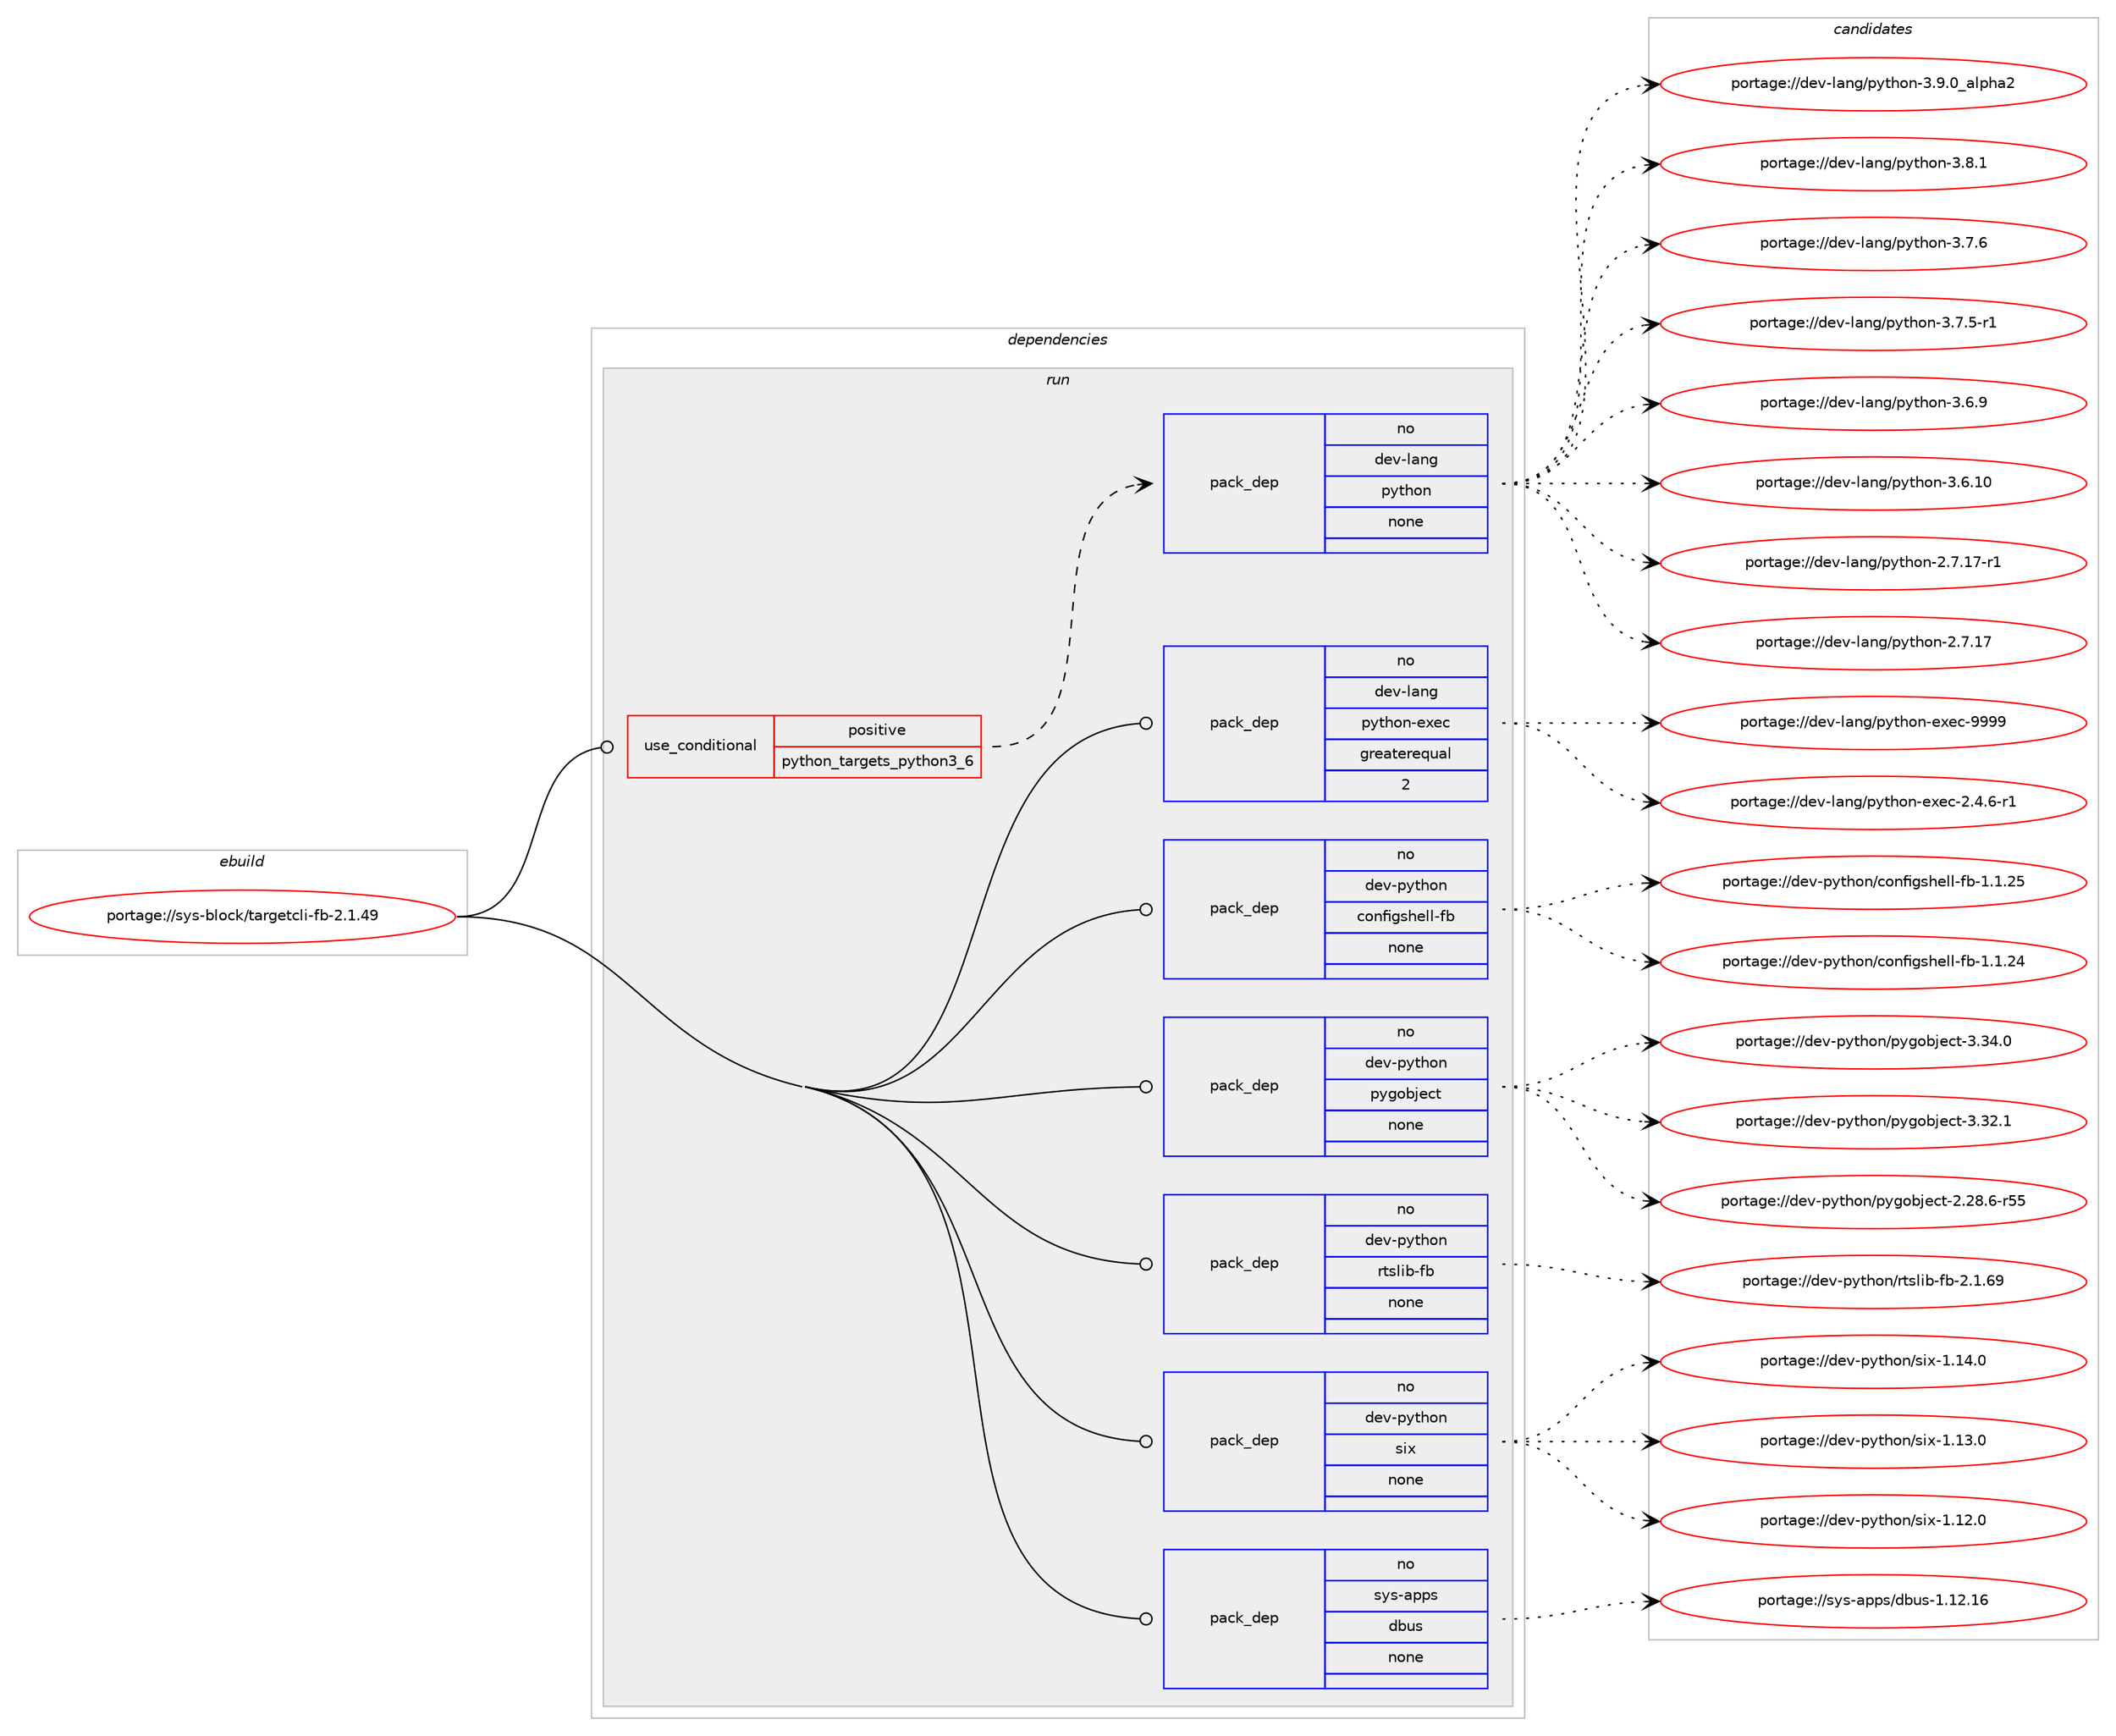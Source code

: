 digraph prolog {

# *************
# Graph options
# *************

newrank=true;
concentrate=true;
compound=true;
graph [rankdir=LR,fontname=Helvetica,fontsize=10,ranksep=1.5];#, ranksep=2.5, nodesep=0.2];
edge  [arrowhead=vee];
node  [fontname=Helvetica,fontsize=10];

# **********
# The ebuild
# **********

subgraph cluster_leftcol {
color=gray;
rank=same;
label=<<i>ebuild</i>>;
id [label="portage://sys-block/targetcli-fb-2.1.49", color=red, width=4, href="../sys-block/targetcli-fb-2.1.49.svg"];
}

# ****************
# The dependencies
# ****************

subgraph cluster_midcol {
color=gray;
label=<<i>dependencies</i>>;
subgraph cluster_compile {
fillcolor="#eeeeee";
style=filled;
label=<<i>compile</i>>;
}
subgraph cluster_compileandrun {
fillcolor="#eeeeee";
style=filled;
label=<<i>compile and run</i>>;
}
subgraph cluster_run {
fillcolor="#eeeeee";
style=filled;
label=<<i>run</i>>;
subgraph cond11721 {
dependency57754 [label=<<TABLE BORDER="0" CELLBORDER="1" CELLSPACING="0" CELLPADDING="4"><TR><TD ROWSPAN="3" CELLPADDING="10">use_conditional</TD></TR><TR><TD>positive</TD></TR><TR><TD>python_targets_python3_6</TD></TR></TABLE>>, shape=none, color=red];
subgraph pack44818 {
dependency57755 [label=<<TABLE BORDER="0" CELLBORDER="1" CELLSPACING="0" CELLPADDING="4" WIDTH="220"><TR><TD ROWSPAN="6" CELLPADDING="30">pack_dep</TD></TR><TR><TD WIDTH="110">no</TD></TR><TR><TD>dev-lang</TD></TR><TR><TD>python</TD></TR><TR><TD>none</TD></TR><TR><TD></TD></TR></TABLE>>, shape=none, color=blue];
}
dependency57754:e -> dependency57755:w [weight=20,style="dashed",arrowhead="vee"];
}
id:e -> dependency57754:w [weight=20,style="solid",arrowhead="odot"];
subgraph pack44819 {
dependency57756 [label=<<TABLE BORDER="0" CELLBORDER="1" CELLSPACING="0" CELLPADDING="4" WIDTH="220"><TR><TD ROWSPAN="6" CELLPADDING="30">pack_dep</TD></TR><TR><TD WIDTH="110">no</TD></TR><TR><TD>dev-lang</TD></TR><TR><TD>python-exec</TD></TR><TR><TD>greaterequal</TD></TR><TR><TD>2</TD></TR></TABLE>>, shape=none, color=blue];
}
id:e -> dependency57756:w [weight=20,style="solid",arrowhead="odot"];
subgraph pack44820 {
dependency57757 [label=<<TABLE BORDER="0" CELLBORDER="1" CELLSPACING="0" CELLPADDING="4" WIDTH="220"><TR><TD ROWSPAN="6" CELLPADDING="30">pack_dep</TD></TR><TR><TD WIDTH="110">no</TD></TR><TR><TD>dev-python</TD></TR><TR><TD>configshell-fb</TD></TR><TR><TD>none</TD></TR><TR><TD></TD></TR></TABLE>>, shape=none, color=blue];
}
id:e -> dependency57757:w [weight=20,style="solid",arrowhead="odot"];
subgraph pack44821 {
dependency57758 [label=<<TABLE BORDER="0" CELLBORDER="1" CELLSPACING="0" CELLPADDING="4" WIDTH="220"><TR><TD ROWSPAN="6" CELLPADDING="30">pack_dep</TD></TR><TR><TD WIDTH="110">no</TD></TR><TR><TD>dev-python</TD></TR><TR><TD>pygobject</TD></TR><TR><TD>none</TD></TR><TR><TD></TD></TR></TABLE>>, shape=none, color=blue];
}
id:e -> dependency57758:w [weight=20,style="solid",arrowhead="odot"];
subgraph pack44822 {
dependency57759 [label=<<TABLE BORDER="0" CELLBORDER="1" CELLSPACING="0" CELLPADDING="4" WIDTH="220"><TR><TD ROWSPAN="6" CELLPADDING="30">pack_dep</TD></TR><TR><TD WIDTH="110">no</TD></TR><TR><TD>dev-python</TD></TR><TR><TD>rtslib-fb</TD></TR><TR><TD>none</TD></TR><TR><TD></TD></TR></TABLE>>, shape=none, color=blue];
}
id:e -> dependency57759:w [weight=20,style="solid",arrowhead="odot"];
subgraph pack44823 {
dependency57760 [label=<<TABLE BORDER="0" CELLBORDER="1" CELLSPACING="0" CELLPADDING="4" WIDTH="220"><TR><TD ROWSPAN="6" CELLPADDING="30">pack_dep</TD></TR><TR><TD WIDTH="110">no</TD></TR><TR><TD>dev-python</TD></TR><TR><TD>six</TD></TR><TR><TD>none</TD></TR><TR><TD></TD></TR></TABLE>>, shape=none, color=blue];
}
id:e -> dependency57760:w [weight=20,style="solid",arrowhead="odot"];
subgraph pack44824 {
dependency57761 [label=<<TABLE BORDER="0" CELLBORDER="1" CELLSPACING="0" CELLPADDING="4" WIDTH="220"><TR><TD ROWSPAN="6" CELLPADDING="30">pack_dep</TD></TR><TR><TD WIDTH="110">no</TD></TR><TR><TD>sys-apps</TD></TR><TR><TD>dbus</TD></TR><TR><TD>none</TD></TR><TR><TD></TD></TR></TABLE>>, shape=none, color=blue];
}
id:e -> dependency57761:w [weight=20,style="solid",arrowhead="odot"];
}
}

# **************
# The candidates
# **************

subgraph cluster_choices {
rank=same;
color=gray;
label=<<i>candidates</i>>;

subgraph choice44818 {
color=black;
nodesep=1;
choice10010111845108971101034711212111610411111045514657464895971081121049750 [label="portage://dev-lang/python-3.9.0_alpha2", color=red, width=4,href="../dev-lang/python-3.9.0_alpha2.svg"];
choice100101118451089711010347112121116104111110455146564649 [label="portage://dev-lang/python-3.8.1", color=red, width=4,href="../dev-lang/python-3.8.1.svg"];
choice100101118451089711010347112121116104111110455146554654 [label="portage://dev-lang/python-3.7.6", color=red, width=4,href="../dev-lang/python-3.7.6.svg"];
choice1001011184510897110103471121211161041111104551465546534511449 [label="portage://dev-lang/python-3.7.5-r1", color=red, width=4,href="../dev-lang/python-3.7.5-r1.svg"];
choice100101118451089711010347112121116104111110455146544657 [label="portage://dev-lang/python-3.6.9", color=red, width=4,href="../dev-lang/python-3.6.9.svg"];
choice10010111845108971101034711212111610411111045514654464948 [label="portage://dev-lang/python-3.6.10", color=red, width=4,href="../dev-lang/python-3.6.10.svg"];
choice100101118451089711010347112121116104111110455046554649554511449 [label="portage://dev-lang/python-2.7.17-r1", color=red, width=4,href="../dev-lang/python-2.7.17-r1.svg"];
choice10010111845108971101034711212111610411111045504655464955 [label="portage://dev-lang/python-2.7.17", color=red, width=4,href="../dev-lang/python-2.7.17.svg"];
dependency57755:e -> choice10010111845108971101034711212111610411111045514657464895971081121049750:w [style=dotted,weight="100"];
dependency57755:e -> choice100101118451089711010347112121116104111110455146564649:w [style=dotted,weight="100"];
dependency57755:e -> choice100101118451089711010347112121116104111110455146554654:w [style=dotted,weight="100"];
dependency57755:e -> choice1001011184510897110103471121211161041111104551465546534511449:w [style=dotted,weight="100"];
dependency57755:e -> choice100101118451089711010347112121116104111110455146544657:w [style=dotted,weight="100"];
dependency57755:e -> choice10010111845108971101034711212111610411111045514654464948:w [style=dotted,weight="100"];
dependency57755:e -> choice100101118451089711010347112121116104111110455046554649554511449:w [style=dotted,weight="100"];
dependency57755:e -> choice10010111845108971101034711212111610411111045504655464955:w [style=dotted,weight="100"];
}
subgraph choice44819 {
color=black;
nodesep=1;
choice10010111845108971101034711212111610411111045101120101994557575757 [label="portage://dev-lang/python-exec-9999", color=red, width=4,href="../dev-lang/python-exec-9999.svg"];
choice10010111845108971101034711212111610411111045101120101994550465246544511449 [label="portage://dev-lang/python-exec-2.4.6-r1", color=red, width=4,href="../dev-lang/python-exec-2.4.6-r1.svg"];
dependency57756:e -> choice10010111845108971101034711212111610411111045101120101994557575757:w [style=dotted,weight="100"];
dependency57756:e -> choice10010111845108971101034711212111610411111045101120101994550465246544511449:w [style=dotted,weight="100"];
}
subgraph choice44820 {
color=black;
nodesep=1;
choice100101118451121211161041111104799111110102105103115104101108108451029845494649465053 [label="portage://dev-python/configshell-fb-1.1.25", color=red, width=4,href="../dev-python/configshell-fb-1.1.25.svg"];
choice100101118451121211161041111104799111110102105103115104101108108451029845494649465052 [label="portage://dev-python/configshell-fb-1.1.24", color=red, width=4,href="../dev-python/configshell-fb-1.1.24.svg"];
dependency57757:e -> choice100101118451121211161041111104799111110102105103115104101108108451029845494649465053:w [style=dotted,weight="100"];
dependency57757:e -> choice100101118451121211161041111104799111110102105103115104101108108451029845494649465052:w [style=dotted,weight="100"];
}
subgraph choice44821 {
color=black;
nodesep=1;
choice1001011184511212111610411111047112121103111981061019911645514651524648 [label="portage://dev-python/pygobject-3.34.0", color=red, width=4,href="../dev-python/pygobject-3.34.0.svg"];
choice1001011184511212111610411111047112121103111981061019911645514651504649 [label="portage://dev-python/pygobject-3.32.1", color=red, width=4,href="../dev-python/pygobject-3.32.1.svg"];
choice1001011184511212111610411111047112121103111981061019911645504650564654451145353 [label="portage://dev-python/pygobject-2.28.6-r55", color=red, width=4,href="../dev-python/pygobject-2.28.6-r55.svg"];
dependency57758:e -> choice1001011184511212111610411111047112121103111981061019911645514651524648:w [style=dotted,weight="100"];
dependency57758:e -> choice1001011184511212111610411111047112121103111981061019911645514651504649:w [style=dotted,weight="100"];
dependency57758:e -> choice1001011184511212111610411111047112121103111981061019911645504650564654451145353:w [style=dotted,weight="100"];
}
subgraph choice44822 {
color=black;
nodesep=1;
choice100101118451121211161041111104711411611510810598451029845504649465457 [label="portage://dev-python/rtslib-fb-2.1.69", color=red, width=4,href="../dev-python/rtslib-fb-2.1.69.svg"];
dependency57759:e -> choice100101118451121211161041111104711411611510810598451029845504649465457:w [style=dotted,weight="100"];
}
subgraph choice44823 {
color=black;
nodesep=1;
choice100101118451121211161041111104711510512045494649524648 [label="portage://dev-python/six-1.14.0", color=red, width=4,href="../dev-python/six-1.14.0.svg"];
choice100101118451121211161041111104711510512045494649514648 [label="portage://dev-python/six-1.13.0", color=red, width=4,href="../dev-python/six-1.13.0.svg"];
choice100101118451121211161041111104711510512045494649504648 [label="portage://dev-python/six-1.12.0", color=red, width=4,href="../dev-python/six-1.12.0.svg"];
dependency57760:e -> choice100101118451121211161041111104711510512045494649524648:w [style=dotted,weight="100"];
dependency57760:e -> choice100101118451121211161041111104711510512045494649514648:w [style=dotted,weight="100"];
dependency57760:e -> choice100101118451121211161041111104711510512045494649504648:w [style=dotted,weight="100"];
}
subgraph choice44824 {
color=black;
nodesep=1;
choice115121115459711211211547100981171154549464950464954 [label="portage://sys-apps/dbus-1.12.16", color=red, width=4,href="../sys-apps/dbus-1.12.16.svg"];
dependency57761:e -> choice115121115459711211211547100981171154549464950464954:w [style=dotted,weight="100"];
}
}

}
